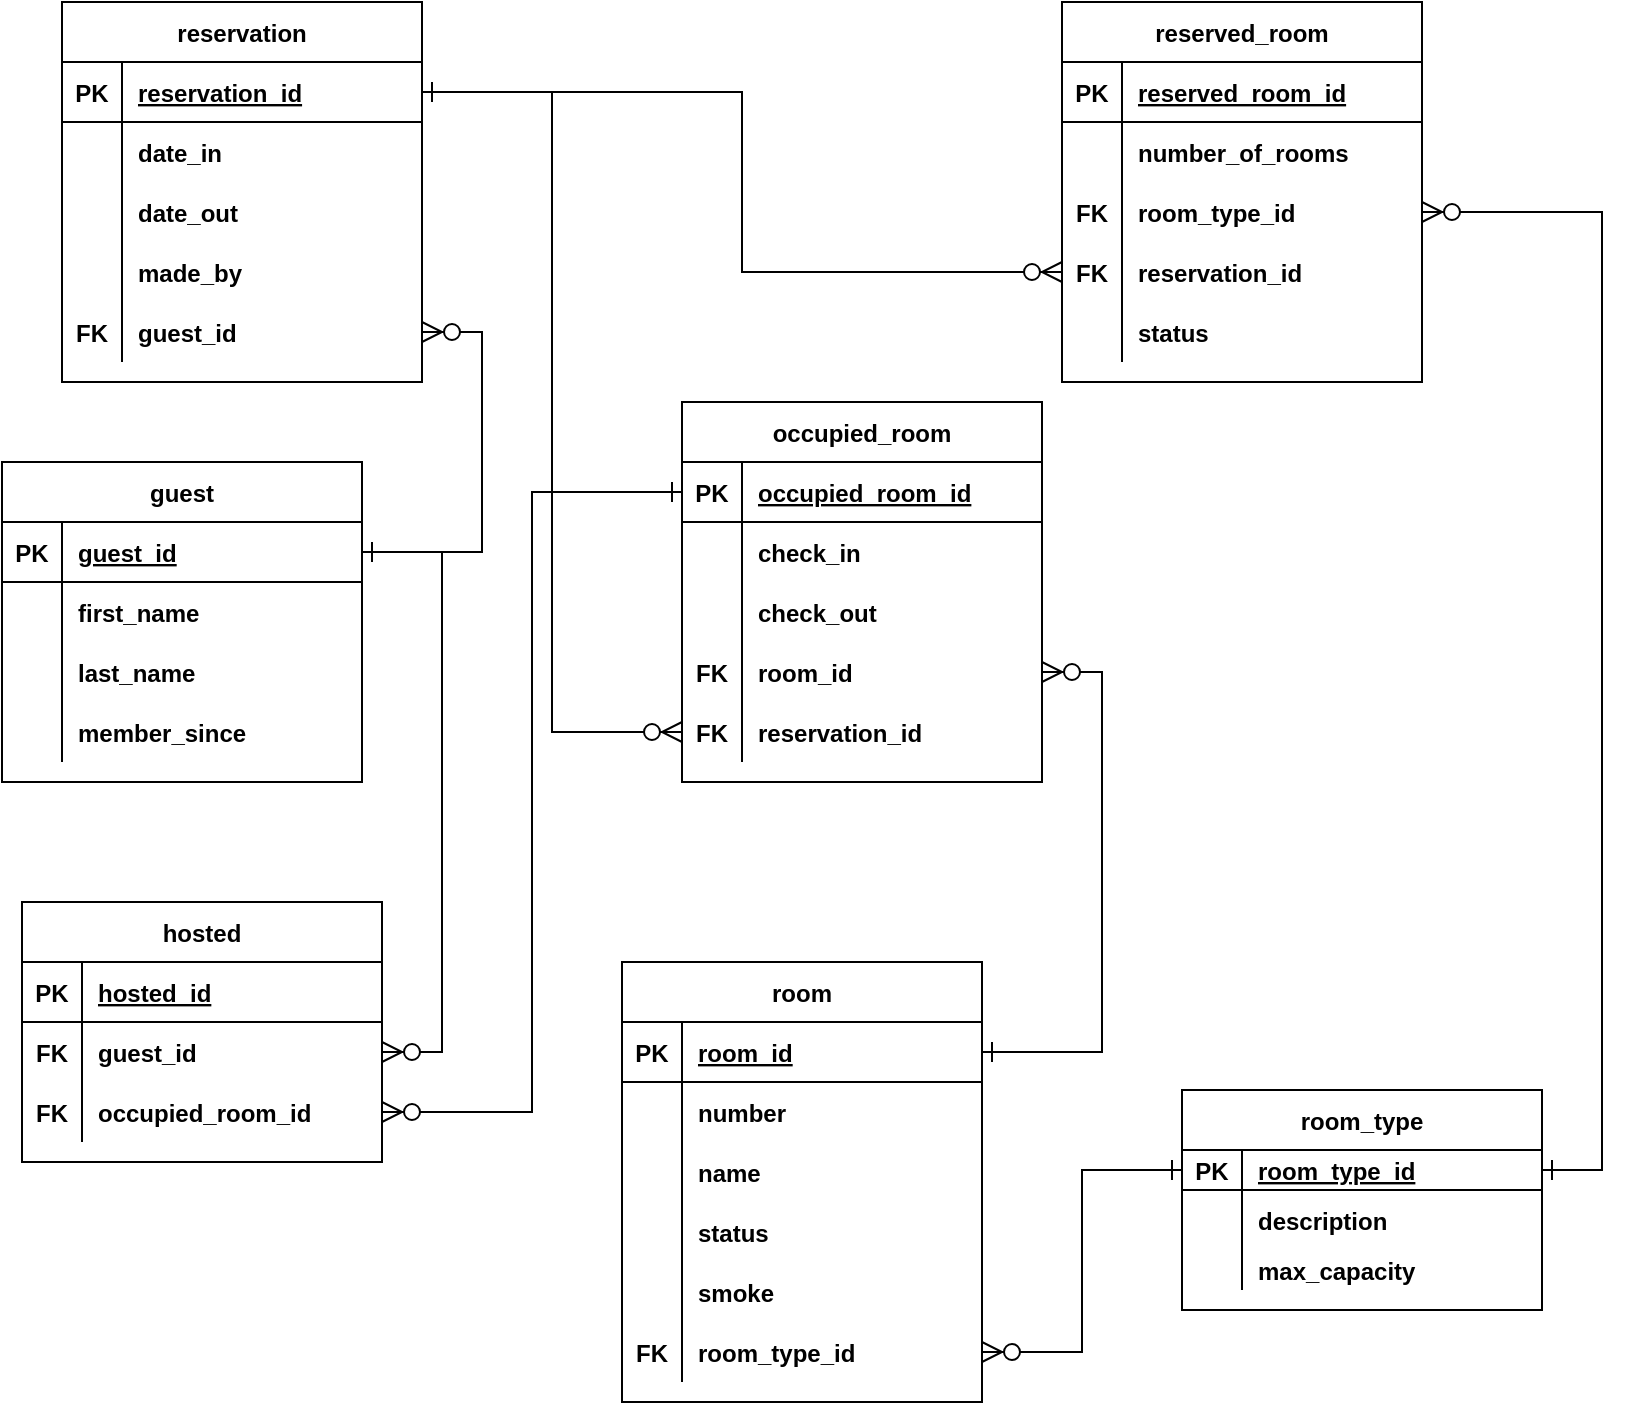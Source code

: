 <mxfile version="15.7.1" type="google"><diagram id="OgUnuyTudF1a64Y4O0cX" name="Page-1"><mxGraphModel dx="1113" dy="722" grid="1" gridSize="10" guides="1" tooltips="1" connect="1" arrows="1" fold="1" page="1" pageScale="1" pageWidth="827" pageHeight="1169" math="0" shadow="0"><root><mxCell id="0"/><mxCell id="1" parent="0"/><mxCell id="1w19duB_SmJUTlt6zAco-43" value="reserved_room" style="shape=table;startSize=30;container=1;collapsible=1;childLayout=tableLayout;fixedRows=1;rowLines=0;fontStyle=1;align=center;resizeLast=1;" vertex="1" parent="1"><mxGeometry x="560" y="40" width="180" height="190" as="geometry"/></mxCell><mxCell id="1w19duB_SmJUTlt6zAco-44" value="" style="shape=partialRectangle;collapsible=0;dropTarget=0;pointerEvents=0;fillColor=none;top=0;left=0;bottom=1;right=0;points=[[0,0.5],[1,0.5]];portConstraint=eastwest;" vertex="1" parent="1w19duB_SmJUTlt6zAco-43"><mxGeometry y="30" width="180" height="30" as="geometry"/></mxCell><mxCell id="1w19duB_SmJUTlt6zAco-45" value="PK" style="shape=partialRectangle;connectable=0;fillColor=none;top=0;left=0;bottom=0;right=0;fontStyle=1;overflow=hidden;" vertex="1" parent="1w19duB_SmJUTlt6zAco-44"><mxGeometry width="30" height="30" as="geometry"><mxRectangle width="30" height="30" as="alternateBounds"/></mxGeometry></mxCell><mxCell id="1w19duB_SmJUTlt6zAco-46" value="reserved_room_id" style="shape=partialRectangle;connectable=0;fillColor=none;top=0;left=0;bottom=0;right=0;align=left;spacingLeft=6;fontStyle=5;overflow=hidden;" vertex="1" parent="1w19duB_SmJUTlt6zAco-44"><mxGeometry x="30" width="150" height="30" as="geometry"><mxRectangle width="150" height="30" as="alternateBounds"/></mxGeometry></mxCell><mxCell id="1w19duB_SmJUTlt6zAco-47" value="" style="shape=partialRectangle;collapsible=0;dropTarget=0;pointerEvents=0;fillColor=none;top=0;left=0;bottom=0;right=0;points=[[0,0.5],[1,0.5]];portConstraint=eastwest;" vertex="1" parent="1w19duB_SmJUTlt6zAco-43"><mxGeometry y="60" width="180" height="30" as="geometry"/></mxCell><mxCell id="1w19duB_SmJUTlt6zAco-48" value="" style="shape=partialRectangle;connectable=0;fillColor=none;top=0;left=0;bottom=0;right=0;editable=1;overflow=hidden;" vertex="1" parent="1w19duB_SmJUTlt6zAco-47"><mxGeometry width="30" height="30" as="geometry"><mxRectangle width="30" height="30" as="alternateBounds"/></mxGeometry></mxCell><mxCell id="1w19duB_SmJUTlt6zAco-49" value="number_of_rooms" style="shape=partialRectangle;connectable=0;fillColor=none;top=0;left=0;bottom=0;right=0;align=left;spacingLeft=6;overflow=hidden;fontStyle=1" vertex="1" parent="1w19duB_SmJUTlt6zAco-47"><mxGeometry x="30" width="150" height="30" as="geometry"><mxRectangle width="150" height="30" as="alternateBounds"/></mxGeometry></mxCell><mxCell id="1w19duB_SmJUTlt6zAco-50" value="" style="shape=partialRectangle;collapsible=0;dropTarget=0;pointerEvents=0;fillColor=none;top=0;left=0;bottom=0;right=0;points=[[0,0.5],[1,0.5]];portConstraint=eastwest;" vertex="1" parent="1w19duB_SmJUTlt6zAco-43"><mxGeometry y="90" width="180" height="30" as="geometry"/></mxCell><mxCell id="1w19duB_SmJUTlt6zAco-51" value="FK" style="shape=partialRectangle;connectable=0;fillColor=none;top=0;left=0;bottom=0;right=0;editable=1;overflow=hidden;fontStyle=1" vertex="1" parent="1w19duB_SmJUTlt6zAco-50"><mxGeometry width="30" height="30" as="geometry"><mxRectangle width="30" height="30" as="alternateBounds"/></mxGeometry></mxCell><mxCell id="1w19duB_SmJUTlt6zAco-52" value="room_type_id" style="shape=partialRectangle;connectable=0;fillColor=none;top=0;left=0;bottom=0;right=0;align=left;spacingLeft=6;overflow=hidden;fontStyle=1" vertex="1" parent="1w19duB_SmJUTlt6zAco-50"><mxGeometry x="30" width="150" height="30" as="geometry"><mxRectangle width="150" height="30" as="alternateBounds"/></mxGeometry></mxCell><mxCell id="1w19duB_SmJUTlt6zAco-53" value="" style="shape=partialRectangle;collapsible=0;dropTarget=0;pointerEvents=0;fillColor=none;top=0;left=0;bottom=0;right=0;points=[[0,0.5],[1,0.5]];portConstraint=eastwest;" vertex="1" parent="1w19duB_SmJUTlt6zAco-43"><mxGeometry y="120" width="180" height="30" as="geometry"/></mxCell><mxCell id="1w19duB_SmJUTlt6zAco-54" value="FK" style="shape=partialRectangle;connectable=0;fillColor=none;top=0;left=0;bottom=0;right=0;editable=1;overflow=hidden;fontStyle=1" vertex="1" parent="1w19duB_SmJUTlt6zAco-53"><mxGeometry width="30" height="30" as="geometry"><mxRectangle width="30" height="30" as="alternateBounds"/></mxGeometry></mxCell><mxCell id="1w19duB_SmJUTlt6zAco-55" value="reservation_id" style="shape=partialRectangle;connectable=0;fillColor=none;top=0;left=0;bottom=0;right=0;align=left;spacingLeft=6;overflow=hidden;fontStyle=1" vertex="1" parent="1w19duB_SmJUTlt6zAco-53"><mxGeometry x="30" width="150" height="30" as="geometry"><mxRectangle width="150" height="30" as="alternateBounds"/></mxGeometry></mxCell><mxCell id="1w19duB_SmJUTlt6zAco-138" value="" style="shape=partialRectangle;collapsible=0;dropTarget=0;pointerEvents=0;fillColor=none;top=0;left=0;bottom=0;right=0;points=[[0,0.5],[1,0.5]];portConstraint=eastwest;" vertex="1" parent="1w19duB_SmJUTlt6zAco-43"><mxGeometry y="150" width="180" height="30" as="geometry"/></mxCell><mxCell id="1w19duB_SmJUTlt6zAco-139" value="" style="shape=partialRectangle;connectable=0;fillColor=none;top=0;left=0;bottom=0;right=0;editable=1;overflow=hidden;" vertex="1" parent="1w19duB_SmJUTlt6zAco-138"><mxGeometry width="30" height="30" as="geometry"><mxRectangle width="30" height="30" as="alternateBounds"/></mxGeometry></mxCell><mxCell id="1w19duB_SmJUTlt6zAco-140" value="status" style="shape=partialRectangle;connectable=0;fillColor=none;top=0;left=0;bottom=0;right=0;align=left;spacingLeft=6;overflow=hidden;fontStyle=1" vertex="1" parent="1w19duB_SmJUTlt6zAco-138"><mxGeometry x="30" width="150" height="30" as="geometry"><mxRectangle width="150" height="30" as="alternateBounds"/></mxGeometry></mxCell><mxCell id="1w19duB_SmJUTlt6zAco-56" value="guest" style="shape=table;startSize=30;container=1;collapsible=1;childLayout=tableLayout;fixedRows=1;rowLines=0;fontStyle=1;align=center;resizeLast=1;" vertex="1" parent="1"><mxGeometry x="30" y="270" width="180" height="160" as="geometry"/></mxCell><mxCell id="1w19duB_SmJUTlt6zAco-57" value="" style="shape=partialRectangle;collapsible=0;dropTarget=0;pointerEvents=0;fillColor=none;top=0;left=0;bottom=1;right=0;points=[[0,0.5],[1,0.5]];portConstraint=eastwest;" vertex="1" parent="1w19duB_SmJUTlt6zAco-56"><mxGeometry y="30" width="180" height="30" as="geometry"/></mxCell><mxCell id="1w19duB_SmJUTlt6zAco-58" value="PK" style="shape=partialRectangle;connectable=0;fillColor=none;top=0;left=0;bottom=0;right=0;fontStyle=1;overflow=hidden;" vertex="1" parent="1w19duB_SmJUTlt6zAco-57"><mxGeometry width="30" height="30" as="geometry"><mxRectangle width="30" height="30" as="alternateBounds"/></mxGeometry></mxCell><mxCell id="1w19duB_SmJUTlt6zAco-59" value="guest_id" style="shape=partialRectangle;connectable=0;fillColor=none;top=0;left=0;bottom=0;right=0;align=left;spacingLeft=6;fontStyle=5;overflow=hidden;" vertex="1" parent="1w19duB_SmJUTlt6zAco-57"><mxGeometry x="30" width="150" height="30" as="geometry"><mxRectangle width="150" height="30" as="alternateBounds"/></mxGeometry></mxCell><mxCell id="1w19duB_SmJUTlt6zAco-60" value="" style="shape=partialRectangle;collapsible=0;dropTarget=0;pointerEvents=0;fillColor=none;top=0;left=0;bottom=0;right=0;points=[[0,0.5],[1,0.5]];portConstraint=eastwest;" vertex="1" parent="1w19duB_SmJUTlt6zAco-56"><mxGeometry y="60" width="180" height="30" as="geometry"/></mxCell><mxCell id="1w19duB_SmJUTlt6zAco-61" value="" style="shape=partialRectangle;connectable=0;fillColor=none;top=0;left=0;bottom=0;right=0;editable=1;overflow=hidden;" vertex="1" parent="1w19duB_SmJUTlt6zAco-60"><mxGeometry width="30" height="30" as="geometry"><mxRectangle width="30" height="30" as="alternateBounds"/></mxGeometry></mxCell><mxCell id="1w19duB_SmJUTlt6zAco-62" value="first_name" style="shape=partialRectangle;connectable=0;fillColor=none;top=0;left=0;bottom=0;right=0;align=left;spacingLeft=6;overflow=hidden;fontStyle=1" vertex="1" parent="1w19duB_SmJUTlt6zAco-60"><mxGeometry x="30" width="150" height="30" as="geometry"><mxRectangle width="150" height="30" as="alternateBounds"/></mxGeometry></mxCell><mxCell id="1w19duB_SmJUTlt6zAco-63" value="" style="shape=partialRectangle;collapsible=0;dropTarget=0;pointerEvents=0;fillColor=none;top=0;left=0;bottom=0;right=0;points=[[0,0.5],[1,0.5]];portConstraint=eastwest;" vertex="1" parent="1w19duB_SmJUTlt6zAco-56"><mxGeometry y="90" width="180" height="30" as="geometry"/></mxCell><mxCell id="1w19duB_SmJUTlt6zAco-64" value="" style="shape=partialRectangle;connectable=0;fillColor=none;top=0;left=0;bottom=0;right=0;editable=1;overflow=hidden;" vertex="1" parent="1w19duB_SmJUTlt6zAco-63"><mxGeometry width="30" height="30" as="geometry"><mxRectangle width="30" height="30" as="alternateBounds"/></mxGeometry></mxCell><mxCell id="1w19duB_SmJUTlt6zAco-65" value="last_name" style="shape=partialRectangle;connectable=0;fillColor=none;top=0;left=0;bottom=0;right=0;align=left;spacingLeft=6;overflow=hidden;fontStyle=1" vertex="1" parent="1w19duB_SmJUTlt6zAco-63"><mxGeometry x="30" width="150" height="30" as="geometry"><mxRectangle width="150" height="30" as="alternateBounds"/></mxGeometry></mxCell><mxCell id="1w19duB_SmJUTlt6zAco-66" value="" style="shape=partialRectangle;collapsible=0;dropTarget=0;pointerEvents=0;fillColor=none;top=0;left=0;bottom=0;right=0;points=[[0,0.5],[1,0.5]];portConstraint=eastwest;" vertex="1" parent="1w19duB_SmJUTlt6zAco-56"><mxGeometry y="120" width="180" height="30" as="geometry"/></mxCell><mxCell id="1w19duB_SmJUTlt6zAco-67" value="" style="shape=partialRectangle;connectable=0;fillColor=none;top=0;left=0;bottom=0;right=0;editable=1;overflow=hidden;" vertex="1" parent="1w19duB_SmJUTlt6zAco-66"><mxGeometry width="30" height="30" as="geometry"><mxRectangle width="30" height="30" as="alternateBounds"/></mxGeometry></mxCell><mxCell id="1w19duB_SmJUTlt6zAco-68" value="member_since" style="shape=partialRectangle;connectable=0;fillColor=none;top=0;left=0;bottom=0;right=0;align=left;spacingLeft=6;overflow=hidden;fontStyle=1" vertex="1" parent="1w19duB_SmJUTlt6zAco-66"><mxGeometry x="30" width="150" height="30" as="geometry"><mxRectangle width="150" height="30" as="alternateBounds"/></mxGeometry></mxCell><mxCell id="1w19duB_SmJUTlt6zAco-69" value="reservation" style="shape=table;startSize=30;container=1;collapsible=1;childLayout=tableLayout;fixedRows=1;rowLines=0;fontStyle=1;align=center;resizeLast=1;" vertex="1" parent="1"><mxGeometry x="60" y="40" width="180" height="190" as="geometry"/></mxCell><mxCell id="1w19duB_SmJUTlt6zAco-70" value="" style="shape=partialRectangle;collapsible=0;dropTarget=0;pointerEvents=0;fillColor=none;top=0;left=0;bottom=1;right=0;points=[[0,0.5],[1,0.5]];portConstraint=eastwest;" vertex="1" parent="1w19duB_SmJUTlt6zAco-69"><mxGeometry y="30" width="180" height="30" as="geometry"/></mxCell><mxCell id="1w19duB_SmJUTlt6zAco-71" value="PK" style="shape=partialRectangle;connectable=0;fillColor=none;top=0;left=0;bottom=0;right=0;fontStyle=1;overflow=hidden;" vertex="1" parent="1w19duB_SmJUTlt6zAco-70"><mxGeometry width="30" height="30" as="geometry"><mxRectangle width="30" height="30" as="alternateBounds"/></mxGeometry></mxCell><mxCell id="1w19duB_SmJUTlt6zAco-72" value="reservation_id" style="shape=partialRectangle;connectable=0;fillColor=none;top=0;left=0;bottom=0;right=0;align=left;spacingLeft=6;fontStyle=5;overflow=hidden;" vertex="1" parent="1w19duB_SmJUTlt6zAco-70"><mxGeometry x="30" width="150" height="30" as="geometry"><mxRectangle width="150" height="30" as="alternateBounds"/></mxGeometry></mxCell><mxCell id="1w19duB_SmJUTlt6zAco-73" value="" style="shape=partialRectangle;collapsible=0;dropTarget=0;pointerEvents=0;fillColor=none;top=0;left=0;bottom=0;right=0;points=[[0,0.5],[1,0.5]];portConstraint=eastwest;" vertex="1" parent="1w19duB_SmJUTlt6zAco-69"><mxGeometry y="60" width="180" height="30" as="geometry"/></mxCell><mxCell id="1w19duB_SmJUTlt6zAco-74" value="" style="shape=partialRectangle;connectable=0;fillColor=none;top=0;left=0;bottom=0;right=0;editable=1;overflow=hidden;" vertex="1" parent="1w19duB_SmJUTlt6zAco-73"><mxGeometry width="30" height="30" as="geometry"><mxRectangle width="30" height="30" as="alternateBounds"/></mxGeometry></mxCell><mxCell id="1w19duB_SmJUTlt6zAco-75" value="date_in" style="shape=partialRectangle;connectable=0;fillColor=none;top=0;left=0;bottom=0;right=0;align=left;spacingLeft=6;overflow=hidden;fontStyle=1" vertex="1" parent="1w19duB_SmJUTlt6zAco-73"><mxGeometry x="30" width="150" height="30" as="geometry"><mxRectangle width="150" height="30" as="alternateBounds"/></mxGeometry></mxCell><mxCell id="1w19duB_SmJUTlt6zAco-76" value="" style="shape=partialRectangle;collapsible=0;dropTarget=0;pointerEvents=0;fillColor=none;top=0;left=0;bottom=0;right=0;points=[[0,0.5],[1,0.5]];portConstraint=eastwest;" vertex="1" parent="1w19duB_SmJUTlt6zAco-69"><mxGeometry y="90" width="180" height="30" as="geometry"/></mxCell><mxCell id="1w19duB_SmJUTlt6zAco-77" value="" style="shape=partialRectangle;connectable=0;fillColor=none;top=0;left=0;bottom=0;right=0;editable=1;overflow=hidden;" vertex="1" parent="1w19duB_SmJUTlt6zAco-76"><mxGeometry width="30" height="30" as="geometry"><mxRectangle width="30" height="30" as="alternateBounds"/></mxGeometry></mxCell><mxCell id="1w19duB_SmJUTlt6zAco-78" value="date_out" style="shape=partialRectangle;connectable=0;fillColor=none;top=0;left=0;bottom=0;right=0;align=left;spacingLeft=6;overflow=hidden;fontStyle=1" vertex="1" parent="1w19duB_SmJUTlt6zAco-76"><mxGeometry x="30" width="150" height="30" as="geometry"><mxRectangle width="150" height="30" as="alternateBounds"/></mxGeometry></mxCell><mxCell id="1w19duB_SmJUTlt6zAco-79" value="" style="shape=partialRectangle;collapsible=0;dropTarget=0;pointerEvents=0;fillColor=none;top=0;left=0;bottom=0;right=0;points=[[0,0.5],[1,0.5]];portConstraint=eastwest;" vertex="1" parent="1w19duB_SmJUTlt6zAco-69"><mxGeometry y="120" width="180" height="30" as="geometry"/></mxCell><mxCell id="1w19duB_SmJUTlt6zAco-80" value="" style="shape=partialRectangle;connectable=0;fillColor=none;top=0;left=0;bottom=0;right=0;editable=1;overflow=hidden;" vertex="1" parent="1w19duB_SmJUTlt6zAco-79"><mxGeometry width="30" height="30" as="geometry"><mxRectangle width="30" height="30" as="alternateBounds"/></mxGeometry></mxCell><mxCell id="1w19duB_SmJUTlt6zAco-81" value="made_by" style="shape=partialRectangle;connectable=0;fillColor=none;top=0;left=0;bottom=0;right=0;align=left;spacingLeft=6;overflow=hidden;fontStyle=1" vertex="1" parent="1w19duB_SmJUTlt6zAco-79"><mxGeometry x="30" width="150" height="30" as="geometry"><mxRectangle width="150" height="30" as="alternateBounds"/></mxGeometry></mxCell><mxCell id="1w19duB_SmJUTlt6zAco-135" value="" style="shape=partialRectangle;collapsible=0;dropTarget=0;pointerEvents=0;fillColor=none;top=0;left=0;bottom=0;right=0;points=[[0,0.5],[1,0.5]];portConstraint=eastwest;" vertex="1" parent="1w19duB_SmJUTlt6zAco-69"><mxGeometry y="150" width="180" height="30" as="geometry"/></mxCell><mxCell id="1w19duB_SmJUTlt6zAco-136" value="FK" style="shape=partialRectangle;connectable=0;fillColor=none;top=0;left=0;bottom=0;right=0;editable=1;overflow=hidden;fontStyle=1" vertex="1" parent="1w19duB_SmJUTlt6zAco-135"><mxGeometry width="30" height="30" as="geometry"><mxRectangle width="30" height="30" as="alternateBounds"/></mxGeometry></mxCell><mxCell id="1w19duB_SmJUTlt6zAco-137" value="guest_id" style="shape=partialRectangle;connectable=0;fillColor=none;top=0;left=0;bottom=0;right=0;align=left;spacingLeft=6;overflow=hidden;fontStyle=1" vertex="1" parent="1w19duB_SmJUTlt6zAco-135"><mxGeometry x="30" width="150" height="30" as="geometry"><mxRectangle width="150" height="30" as="alternateBounds"/></mxGeometry></mxCell><mxCell id="1w19duB_SmJUTlt6zAco-82" value="room_type" style="shape=table;startSize=30;container=1;collapsible=1;childLayout=tableLayout;fixedRows=1;rowLines=0;fontStyle=1;align=center;resizeLast=1;" vertex="1" parent="1"><mxGeometry x="620" y="584" width="180" height="110" as="geometry"/></mxCell><mxCell id="1w19duB_SmJUTlt6zAco-83" value="" style="shape=partialRectangle;collapsible=0;dropTarget=0;pointerEvents=0;fillColor=none;top=0;left=0;bottom=1;right=0;points=[[0,0.5],[1,0.5]];portConstraint=eastwest;" vertex="1" parent="1w19duB_SmJUTlt6zAco-82"><mxGeometry y="30" width="180" height="20" as="geometry"/></mxCell><mxCell id="1w19duB_SmJUTlt6zAco-84" value="PK" style="shape=partialRectangle;connectable=0;fillColor=none;top=0;left=0;bottom=0;right=0;fontStyle=1;overflow=hidden;" vertex="1" parent="1w19duB_SmJUTlt6zAco-83"><mxGeometry width="30" height="20" as="geometry"><mxRectangle width="30" height="20" as="alternateBounds"/></mxGeometry></mxCell><mxCell id="1w19duB_SmJUTlt6zAco-85" value="room_type_id" style="shape=partialRectangle;connectable=0;fillColor=none;top=0;left=0;bottom=0;right=0;align=left;spacingLeft=6;fontStyle=5;overflow=hidden;" vertex="1" parent="1w19duB_SmJUTlt6zAco-83"><mxGeometry x="30" width="150" height="20" as="geometry"><mxRectangle width="150" height="20" as="alternateBounds"/></mxGeometry></mxCell><mxCell id="1w19duB_SmJUTlt6zAco-86" value="" style="shape=partialRectangle;collapsible=0;dropTarget=0;pointerEvents=0;fillColor=none;top=0;left=0;bottom=0;right=0;points=[[0,0.5],[1,0.5]];portConstraint=eastwest;" vertex="1" parent="1w19duB_SmJUTlt6zAco-82"><mxGeometry y="50" width="180" height="30" as="geometry"/></mxCell><mxCell id="1w19duB_SmJUTlt6zAco-87" value="" style="shape=partialRectangle;connectable=0;fillColor=none;top=0;left=0;bottom=0;right=0;editable=1;overflow=hidden;" vertex="1" parent="1w19duB_SmJUTlt6zAco-86"><mxGeometry width="30" height="30" as="geometry"><mxRectangle width="30" height="30" as="alternateBounds"/></mxGeometry></mxCell><mxCell id="1w19duB_SmJUTlt6zAco-88" value="description" style="shape=partialRectangle;connectable=0;fillColor=none;top=0;left=0;bottom=0;right=0;align=left;spacingLeft=6;overflow=hidden;fontStyle=1" vertex="1" parent="1w19duB_SmJUTlt6zAco-86"><mxGeometry x="30" width="150" height="30" as="geometry"><mxRectangle width="150" height="30" as="alternateBounds"/></mxGeometry></mxCell><mxCell id="1w19duB_SmJUTlt6zAco-89" value="" style="shape=partialRectangle;collapsible=0;dropTarget=0;pointerEvents=0;fillColor=none;top=0;left=0;bottom=0;right=0;points=[[0,0.5],[1,0.5]];portConstraint=eastwest;" vertex="1" parent="1w19duB_SmJUTlt6zAco-82"><mxGeometry y="80" width="180" height="20" as="geometry"/></mxCell><mxCell id="1w19duB_SmJUTlt6zAco-90" value="" style="shape=partialRectangle;connectable=0;fillColor=none;top=0;left=0;bottom=0;right=0;editable=1;overflow=hidden;" vertex="1" parent="1w19duB_SmJUTlt6zAco-89"><mxGeometry width="30" height="20" as="geometry"><mxRectangle width="30" height="20" as="alternateBounds"/></mxGeometry></mxCell><mxCell id="1w19duB_SmJUTlt6zAco-91" value="max_capacity" style="shape=partialRectangle;connectable=0;fillColor=none;top=0;left=0;bottom=0;right=0;align=left;spacingLeft=6;overflow=hidden;fontStyle=1" vertex="1" parent="1w19duB_SmJUTlt6zAco-89"><mxGeometry x="30" width="150" height="20" as="geometry"><mxRectangle width="150" height="20" as="alternateBounds"/></mxGeometry></mxCell><mxCell id="1w19duB_SmJUTlt6zAco-95" value="hosted" style="shape=table;startSize=30;container=1;collapsible=1;childLayout=tableLayout;fixedRows=1;rowLines=0;fontStyle=1;align=center;resizeLast=1;" vertex="1" parent="1"><mxGeometry x="40" y="490" width="180" height="130" as="geometry"/></mxCell><mxCell id="1w19duB_SmJUTlt6zAco-96" value="" style="shape=partialRectangle;collapsible=0;dropTarget=0;pointerEvents=0;fillColor=none;top=0;left=0;bottom=1;right=0;points=[[0,0.5],[1,0.5]];portConstraint=eastwest;" vertex="1" parent="1w19duB_SmJUTlt6zAco-95"><mxGeometry y="30" width="180" height="30" as="geometry"/></mxCell><mxCell id="1w19duB_SmJUTlt6zAco-97" value="PK" style="shape=partialRectangle;connectable=0;fillColor=none;top=0;left=0;bottom=0;right=0;fontStyle=1;overflow=hidden;" vertex="1" parent="1w19duB_SmJUTlt6zAco-96"><mxGeometry width="30" height="30" as="geometry"><mxRectangle width="30" height="30" as="alternateBounds"/></mxGeometry></mxCell><mxCell id="1w19duB_SmJUTlt6zAco-98" value="hosted_id" style="shape=partialRectangle;connectable=0;fillColor=none;top=0;left=0;bottom=0;right=0;align=left;spacingLeft=6;fontStyle=5;overflow=hidden;" vertex="1" parent="1w19duB_SmJUTlt6zAco-96"><mxGeometry x="30" width="150" height="30" as="geometry"><mxRectangle width="150" height="30" as="alternateBounds"/></mxGeometry></mxCell><mxCell id="1w19duB_SmJUTlt6zAco-99" value="" style="shape=partialRectangle;collapsible=0;dropTarget=0;pointerEvents=0;fillColor=none;top=0;left=0;bottom=0;right=0;points=[[0,0.5],[1,0.5]];portConstraint=eastwest;" vertex="1" parent="1w19duB_SmJUTlt6zAco-95"><mxGeometry y="60" width="180" height="30" as="geometry"/></mxCell><mxCell id="1w19duB_SmJUTlt6zAco-100" value="FK" style="shape=partialRectangle;connectable=0;fillColor=none;top=0;left=0;bottom=0;right=0;editable=1;overflow=hidden;fontStyle=1" vertex="1" parent="1w19duB_SmJUTlt6zAco-99"><mxGeometry width="30" height="30" as="geometry"><mxRectangle width="30" height="30" as="alternateBounds"/></mxGeometry></mxCell><mxCell id="1w19duB_SmJUTlt6zAco-101" value="guest_id" style="shape=partialRectangle;connectable=0;fillColor=none;top=0;left=0;bottom=0;right=0;align=left;spacingLeft=6;overflow=hidden;fontStyle=1" vertex="1" parent="1w19duB_SmJUTlt6zAco-99"><mxGeometry x="30" width="150" height="30" as="geometry"><mxRectangle width="150" height="30" as="alternateBounds"/></mxGeometry></mxCell><mxCell id="1w19duB_SmJUTlt6zAco-102" value="" style="shape=partialRectangle;collapsible=0;dropTarget=0;pointerEvents=0;fillColor=none;top=0;left=0;bottom=0;right=0;points=[[0,0.5],[1,0.5]];portConstraint=eastwest;" vertex="1" parent="1w19duB_SmJUTlt6zAco-95"><mxGeometry y="90" width="180" height="30" as="geometry"/></mxCell><mxCell id="1w19duB_SmJUTlt6zAco-103" value="FK" style="shape=partialRectangle;connectable=0;fillColor=none;top=0;left=0;bottom=0;right=0;editable=1;overflow=hidden;fontStyle=1" vertex="1" parent="1w19duB_SmJUTlt6zAco-102"><mxGeometry width="30" height="30" as="geometry"><mxRectangle width="30" height="30" as="alternateBounds"/></mxGeometry></mxCell><mxCell id="1w19duB_SmJUTlt6zAco-104" value="occupied_room_id" style="shape=partialRectangle;connectable=0;fillColor=none;top=0;left=0;bottom=0;right=0;align=left;spacingLeft=6;overflow=hidden;fontStyle=1" vertex="1" parent="1w19duB_SmJUTlt6zAco-102"><mxGeometry x="30" width="150" height="30" as="geometry"><mxRectangle width="150" height="30" as="alternateBounds"/></mxGeometry></mxCell><mxCell id="1w19duB_SmJUTlt6zAco-108" value="occupied_room" style="shape=table;startSize=30;container=1;collapsible=1;childLayout=tableLayout;fixedRows=1;rowLines=0;fontStyle=1;align=center;resizeLast=1;" vertex="1" parent="1"><mxGeometry x="370" y="240" width="180" height="190" as="geometry"/></mxCell><mxCell id="1w19duB_SmJUTlt6zAco-109" value="" style="shape=partialRectangle;collapsible=0;dropTarget=0;pointerEvents=0;fillColor=none;top=0;left=0;bottom=1;right=0;points=[[0,0.5],[1,0.5]];portConstraint=eastwest;" vertex="1" parent="1w19duB_SmJUTlt6zAco-108"><mxGeometry y="30" width="180" height="30" as="geometry"/></mxCell><mxCell id="1w19duB_SmJUTlt6zAco-110" value="PK" style="shape=partialRectangle;connectable=0;fillColor=none;top=0;left=0;bottom=0;right=0;fontStyle=1;overflow=hidden;" vertex="1" parent="1w19duB_SmJUTlt6zAco-109"><mxGeometry width="30" height="30" as="geometry"><mxRectangle width="30" height="30" as="alternateBounds"/></mxGeometry></mxCell><mxCell id="1w19duB_SmJUTlt6zAco-111" value="occupied_room_id" style="shape=partialRectangle;connectable=0;fillColor=none;top=0;left=0;bottom=0;right=0;align=left;spacingLeft=6;fontStyle=5;overflow=hidden;" vertex="1" parent="1w19duB_SmJUTlt6zAco-109"><mxGeometry x="30" width="150" height="30" as="geometry"><mxRectangle width="150" height="30" as="alternateBounds"/></mxGeometry></mxCell><mxCell id="1w19duB_SmJUTlt6zAco-112" value="" style="shape=partialRectangle;collapsible=0;dropTarget=0;pointerEvents=0;fillColor=none;top=0;left=0;bottom=0;right=0;points=[[0,0.5],[1,0.5]];portConstraint=eastwest;" vertex="1" parent="1w19duB_SmJUTlt6zAco-108"><mxGeometry y="60" width="180" height="30" as="geometry"/></mxCell><mxCell id="1w19duB_SmJUTlt6zAco-113" value="" style="shape=partialRectangle;connectable=0;fillColor=none;top=0;left=0;bottom=0;right=0;editable=1;overflow=hidden;" vertex="1" parent="1w19duB_SmJUTlt6zAco-112"><mxGeometry width="30" height="30" as="geometry"><mxRectangle width="30" height="30" as="alternateBounds"/></mxGeometry></mxCell><mxCell id="1w19duB_SmJUTlt6zAco-114" value="check_in" style="shape=partialRectangle;connectable=0;fillColor=none;top=0;left=0;bottom=0;right=0;align=left;spacingLeft=6;overflow=hidden;fontStyle=1" vertex="1" parent="1w19duB_SmJUTlt6zAco-112"><mxGeometry x="30" width="150" height="30" as="geometry"><mxRectangle width="150" height="30" as="alternateBounds"/></mxGeometry></mxCell><mxCell id="1w19duB_SmJUTlt6zAco-115" value="" style="shape=partialRectangle;collapsible=0;dropTarget=0;pointerEvents=0;fillColor=none;top=0;left=0;bottom=0;right=0;points=[[0,0.5],[1,0.5]];portConstraint=eastwest;" vertex="1" parent="1w19duB_SmJUTlt6zAco-108"><mxGeometry y="90" width="180" height="30" as="geometry"/></mxCell><mxCell id="1w19duB_SmJUTlt6zAco-116" value="" style="shape=partialRectangle;connectable=0;fillColor=none;top=0;left=0;bottom=0;right=0;editable=1;overflow=hidden;" vertex="1" parent="1w19duB_SmJUTlt6zAco-115"><mxGeometry width="30" height="30" as="geometry"><mxRectangle width="30" height="30" as="alternateBounds"/></mxGeometry></mxCell><mxCell id="1w19duB_SmJUTlt6zAco-117" value="check_out" style="shape=partialRectangle;connectable=0;fillColor=none;top=0;left=0;bottom=0;right=0;align=left;spacingLeft=6;overflow=hidden;fontStyle=1" vertex="1" parent="1w19duB_SmJUTlt6zAco-115"><mxGeometry x="30" width="150" height="30" as="geometry"><mxRectangle width="150" height="30" as="alternateBounds"/></mxGeometry></mxCell><mxCell id="1w19duB_SmJUTlt6zAco-118" value="" style="shape=partialRectangle;collapsible=0;dropTarget=0;pointerEvents=0;fillColor=none;top=0;left=0;bottom=0;right=0;points=[[0,0.5],[1,0.5]];portConstraint=eastwest;" vertex="1" parent="1w19duB_SmJUTlt6zAco-108"><mxGeometry y="120" width="180" height="30" as="geometry"/></mxCell><mxCell id="1w19duB_SmJUTlt6zAco-119" value="FK" style="shape=partialRectangle;connectable=0;fillColor=none;top=0;left=0;bottom=0;right=0;editable=1;overflow=hidden;fontStyle=1" vertex="1" parent="1w19duB_SmJUTlt6zAco-118"><mxGeometry width="30" height="30" as="geometry"><mxRectangle width="30" height="30" as="alternateBounds"/></mxGeometry></mxCell><mxCell id="1w19duB_SmJUTlt6zAco-120" value="room_id" style="shape=partialRectangle;connectable=0;fillColor=none;top=0;left=0;bottom=0;right=0;align=left;spacingLeft=6;overflow=hidden;fontStyle=1" vertex="1" parent="1w19duB_SmJUTlt6zAco-118"><mxGeometry x="30" width="150" height="30" as="geometry"><mxRectangle width="150" height="30" as="alternateBounds"/></mxGeometry></mxCell><mxCell id="1w19duB_SmJUTlt6zAco-141" value="" style="shape=partialRectangle;collapsible=0;dropTarget=0;pointerEvents=0;fillColor=none;top=0;left=0;bottom=0;right=0;points=[[0,0.5],[1,0.5]];portConstraint=eastwest;" vertex="1" parent="1w19duB_SmJUTlt6zAco-108"><mxGeometry y="150" width="180" height="30" as="geometry"/></mxCell><mxCell id="1w19duB_SmJUTlt6zAco-142" value="FK" style="shape=partialRectangle;connectable=0;fillColor=none;top=0;left=0;bottom=0;right=0;editable=1;overflow=hidden;fontStyle=1" vertex="1" parent="1w19duB_SmJUTlt6zAco-141"><mxGeometry width="30" height="30" as="geometry"><mxRectangle width="30" height="30" as="alternateBounds"/></mxGeometry></mxCell><mxCell id="1w19duB_SmJUTlt6zAco-143" value="reservation_id" style="shape=partialRectangle;connectable=0;fillColor=none;top=0;left=0;bottom=0;right=0;align=left;spacingLeft=6;overflow=hidden;fontStyle=1" vertex="1" parent="1w19duB_SmJUTlt6zAco-141"><mxGeometry x="30" width="150" height="30" as="geometry"><mxRectangle width="150" height="30" as="alternateBounds"/></mxGeometry></mxCell><mxCell id="1w19duB_SmJUTlt6zAco-122" value="room" style="shape=table;startSize=30;container=1;collapsible=1;childLayout=tableLayout;fixedRows=1;rowLines=0;fontStyle=1;align=center;resizeLast=1;" vertex="1" parent="1"><mxGeometry x="340" y="520" width="180" height="220" as="geometry"/></mxCell><mxCell id="1w19duB_SmJUTlt6zAco-123" value="" style="shape=partialRectangle;collapsible=0;dropTarget=0;pointerEvents=0;fillColor=none;top=0;left=0;bottom=1;right=0;points=[[0,0.5],[1,0.5]];portConstraint=eastwest;" vertex="1" parent="1w19duB_SmJUTlt6zAco-122"><mxGeometry y="30" width="180" height="30" as="geometry"/></mxCell><mxCell id="1w19duB_SmJUTlt6zAco-124" value="PK" style="shape=partialRectangle;connectable=0;fillColor=none;top=0;left=0;bottom=0;right=0;fontStyle=1;overflow=hidden;" vertex="1" parent="1w19duB_SmJUTlt6zAco-123"><mxGeometry width="30" height="30" as="geometry"><mxRectangle width="30" height="30" as="alternateBounds"/></mxGeometry></mxCell><mxCell id="1w19duB_SmJUTlt6zAco-125" value="room_id" style="shape=partialRectangle;connectable=0;fillColor=none;top=0;left=0;bottom=0;right=0;align=left;spacingLeft=6;fontStyle=5;overflow=hidden;" vertex="1" parent="1w19duB_SmJUTlt6zAco-123"><mxGeometry x="30" width="150" height="30" as="geometry"><mxRectangle width="150" height="30" as="alternateBounds"/></mxGeometry></mxCell><mxCell id="1w19duB_SmJUTlt6zAco-126" value="" style="shape=partialRectangle;collapsible=0;dropTarget=0;pointerEvents=0;fillColor=none;top=0;left=0;bottom=0;right=0;points=[[0,0.5],[1,0.5]];portConstraint=eastwest;" vertex="1" parent="1w19duB_SmJUTlt6zAco-122"><mxGeometry y="60" width="180" height="30" as="geometry"/></mxCell><mxCell id="1w19duB_SmJUTlt6zAco-127" value="" style="shape=partialRectangle;connectable=0;fillColor=none;top=0;left=0;bottom=0;right=0;editable=1;overflow=hidden;" vertex="1" parent="1w19duB_SmJUTlt6zAco-126"><mxGeometry width="30" height="30" as="geometry"><mxRectangle width="30" height="30" as="alternateBounds"/></mxGeometry></mxCell><mxCell id="1w19duB_SmJUTlt6zAco-128" value="number" style="shape=partialRectangle;connectable=0;fillColor=none;top=0;left=0;bottom=0;right=0;align=left;spacingLeft=6;overflow=hidden;fontStyle=1" vertex="1" parent="1w19duB_SmJUTlt6zAco-126"><mxGeometry x="30" width="150" height="30" as="geometry"><mxRectangle width="150" height="30" as="alternateBounds"/></mxGeometry></mxCell><mxCell id="1w19duB_SmJUTlt6zAco-129" value="" style="shape=partialRectangle;collapsible=0;dropTarget=0;pointerEvents=0;fillColor=none;top=0;left=0;bottom=0;right=0;points=[[0,0.5],[1,0.5]];portConstraint=eastwest;" vertex="1" parent="1w19duB_SmJUTlt6zAco-122"><mxGeometry y="90" width="180" height="30" as="geometry"/></mxCell><mxCell id="1w19duB_SmJUTlt6zAco-130" value="" style="shape=partialRectangle;connectable=0;fillColor=none;top=0;left=0;bottom=0;right=0;editable=1;overflow=hidden;" vertex="1" parent="1w19duB_SmJUTlt6zAco-129"><mxGeometry width="30" height="30" as="geometry"><mxRectangle width="30" height="30" as="alternateBounds"/></mxGeometry></mxCell><mxCell id="1w19duB_SmJUTlt6zAco-131" value="name" style="shape=partialRectangle;connectable=0;fillColor=none;top=0;left=0;bottom=0;right=0;align=left;spacingLeft=6;overflow=hidden;fontStyle=1" vertex="1" parent="1w19duB_SmJUTlt6zAco-129"><mxGeometry x="30" width="150" height="30" as="geometry"><mxRectangle width="150" height="30" as="alternateBounds"/></mxGeometry></mxCell><mxCell id="1w19duB_SmJUTlt6zAco-132" value="" style="shape=partialRectangle;collapsible=0;dropTarget=0;pointerEvents=0;fillColor=none;top=0;left=0;bottom=0;right=0;points=[[0,0.5],[1,0.5]];portConstraint=eastwest;" vertex="1" parent="1w19duB_SmJUTlt6zAco-122"><mxGeometry y="120" width="180" height="30" as="geometry"/></mxCell><mxCell id="1w19duB_SmJUTlt6zAco-133" value="" style="shape=partialRectangle;connectable=0;fillColor=none;top=0;left=0;bottom=0;right=0;editable=1;overflow=hidden;" vertex="1" parent="1w19duB_SmJUTlt6zAco-132"><mxGeometry width="30" height="30" as="geometry"><mxRectangle width="30" height="30" as="alternateBounds"/></mxGeometry></mxCell><mxCell id="1w19duB_SmJUTlt6zAco-134" value="status" style="shape=partialRectangle;connectable=0;fillColor=none;top=0;left=0;bottom=0;right=0;align=left;spacingLeft=6;overflow=hidden;fontStyle=1" vertex="1" parent="1w19duB_SmJUTlt6zAco-132"><mxGeometry x="30" width="150" height="30" as="geometry"><mxRectangle width="150" height="30" as="alternateBounds"/></mxGeometry></mxCell><mxCell id="1w19duB_SmJUTlt6zAco-144" value="" style="shape=partialRectangle;collapsible=0;dropTarget=0;pointerEvents=0;fillColor=none;top=0;left=0;bottom=0;right=0;points=[[0,0.5],[1,0.5]];portConstraint=eastwest;" vertex="1" parent="1w19duB_SmJUTlt6zAco-122"><mxGeometry y="150" width="180" height="30" as="geometry"/></mxCell><mxCell id="1w19duB_SmJUTlt6zAco-145" value="" style="shape=partialRectangle;connectable=0;fillColor=none;top=0;left=0;bottom=0;right=0;editable=1;overflow=hidden;" vertex="1" parent="1w19duB_SmJUTlt6zAco-144"><mxGeometry width="30" height="30" as="geometry"><mxRectangle width="30" height="30" as="alternateBounds"/></mxGeometry></mxCell><mxCell id="1w19duB_SmJUTlt6zAco-146" value="smoke" style="shape=partialRectangle;connectable=0;fillColor=none;top=0;left=0;bottom=0;right=0;align=left;spacingLeft=6;overflow=hidden;fontStyle=1" vertex="1" parent="1w19duB_SmJUTlt6zAco-144"><mxGeometry x="30" width="150" height="30" as="geometry"><mxRectangle width="150" height="30" as="alternateBounds"/></mxGeometry></mxCell><mxCell id="1w19duB_SmJUTlt6zAco-147" value="" style="shape=partialRectangle;collapsible=0;dropTarget=0;pointerEvents=0;fillColor=none;top=0;left=0;bottom=0;right=0;points=[[0,0.5],[1,0.5]];portConstraint=eastwest;" vertex="1" parent="1w19duB_SmJUTlt6zAco-122"><mxGeometry y="180" width="180" height="30" as="geometry"/></mxCell><mxCell id="1w19duB_SmJUTlt6zAco-148" value="FK" style="shape=partialRectangle;connectable=0;fillColor=none;top=0;left=0;bottom=0;right=0;editable=1;overflow=hidden;fontStyle=1" vertex="1" parent="1w19duB_SmJUTlt6zAco-147"><mxGeometry width="30" height="30" as="geometry"><mxRectangle width="30" height="30" as="alternateBounds"/></mxGeometry></mxCell><mxCell id="1w19duB_SmJUTlt6zAco-149" value="room_type_id" style="shape=partialRectangle;connectable=0;fillColor=none;top=0;left=0;bottom=0;right=0;align=left;spacingLeft=6;overflow=hidden;fontStyle=1" vertex="1" parent="1w19duB_SmJUTlt6zAco-147"><mxGeometry x="30" width="150" height="30" as="geometry"><mxRectangle width="150" height="30" as="alternateBounds"/></mxGeometry></mxCell><mxCell id="1w19duB_SmJUTlt6zAco-152" value="" style="edgeStyle=elbowEdgeStyle;fontSize=12;html=1;endArrow=ERzeroToMany;startArrow=ERone;rounded=0;endSize=8;startSize=8;startFill=0;" edge="1" parent="1" source="1w19duB_SmJUTlt6zAco-70" target="1w19duB_SmJUTlt6zAco-53"><mxGeometry width="100" height="100" relative="1" as="geometry"><mxPoint x="310" y="250" as="sourcePoint"/><mxPoint x="410" y="150" as="targetPoint"/></mxGeometry></mxCell><mxCell id="1w19duB_SmJUTlt6zAco-153" value="" style="edgeStyle=entityRelationEdgeStyle;fontSize=12;html=1;endArrow=ERzeroToMany;startArrow=ERone;rounded=0;endSize=8;startSize=8;startFill=0;" edge="1" parent="1" source="1w19duB_SmJUTlt6zAco-57" target="1w19duB_SmJUTlt6zAco-135"><mxGeometry width="100" height="100" relative="1" as="geometry"><mxPoint x="250" y="95" as="sourcePoint"/><mxPoint x="570" y="185" as="targetPoint"/></mxGeometry></mxCell><mxCell id="1w19duB_SmJUTlt6zAco-154" value="" style="edgeStyle=entityRelationEdgeStyle;fontSize=12;html=1;endArrow=ERzeroToMany;startArrow=ERone;rounded=0;endSize=8;startSize=8;startFill=0;" edge="1" parent="1" source="1w19duB_SmJUTlt6zAco-83" target="1w19duB_SmJUTlt6zAco-50"><mxGeometry width="100" height="100" relative="1" as="geometry"><mxPoint x="260" y="105" as="sourcePoint"/><mxPoint x="570" y="180" as="targetPoint"/></mxGeometry></mxCell><mxCell id="1w19duB_SmJUTlt6zAco-155" value="" style="edgeStyle=elbowEdgeStyle;fontSize=12;html=1;endArrow=ERzeroToMany;startArrow=ERone;rounded=0;endSize=8;startSize=8;startFill=0;" edge="1" parent="1" source="1w19duB_SmJUTlt6zAco-83" target="1w19duB_SmJUTlt6zAco-147"><mxGeometry width="100" height="100" relative="1" as="geometry"><mxPoint x="480" y="660" as="sourcePoint"/><mxPoint x="610" y="720" as="targetPoint"/></mxGeometry></mxCell><mxCell id="1w19duB_SmJUTlt6zAco-156" value="" style="edgeStyle=entityRelationEdgeStyle;fontSize=12;html=1;endArrow=ERzeroToMany;startArrow=ERone;rounded=0;endSize=8;startSize=8;startFill=0;" edge="1" parent="1" source="1w19duB_SmJUTlt6zAco-123" target="1w19duB_SmJUTlt6zAco-118"><mxGeometry width="100" height="100" relative="1" as="geometry"><mxPoint x="350" y="692" as="sourcePoint"/><mxPoint x="350" y="477" as="targetPoint"/></mxGeometry></mxCell><mxCell id="1w19duB_SmJUTlt6zAco-157" value="" style="edgeStyle=elbowEdgeStyle;fontSize=12;html=1;endArrow=ERzeroToMany;startArrow=ERone;rounded=0;endSize=8;startSize=8;startFill=0;" edge="1" parent="1" source="1w19duB_SmJUTlt6zAco-70" target="1w19duB_SmJUTlt6zAco-141"><mxGeometry width="100" height="100" relative="1" as="geometry"><mxPoint x="20" y="250" as="sourcePoint"/><mxPoint x="90" y="510" as="targetPoint"/></mxGeometry></mxCell><mxCell id="1w19duB_SmJUTlt6zAco-158" value="" style="edgeStyle=entityRelationEdgeStyle;fontSize=12;html=1;endArrow=ERzeroToMany;startArrow=ERone;rounded=0;endSize=8;startSize=8;startFill=0;exitX=1;exitY=0.5;exitDx=0;exitDy=0;" edge="1" parent="1" source="1w19duB_SmJUTlt6zAco-57" target="1w19duB_SmJUTlt6zAco-99"><mxGeometry width="100" height="100" relative="1" as="geometry"><mxPoint x="280" y="570" as="sourcePoint"/><mxPoint x="310" y="460" as="targetPoint"/></mxGeometry></mxCell><mxCell id="1w19duB_SmJUTlt6zAco-159" value="" style="edgeStyle=elbowEdgeStyle;fontSize=12;html=1;endArrow=ERzeroToMany;startArrow=ERone;rounded=0;endSize=8;startSize=8;startFill=0;" edge="1" parent="1" source="1w19duB_SmJUTlt6zAco-109" target="1w19duB_SmJUTlt6zAco-102"><mxGeometry width="100" height="100" relative="1" as="geometry"><mxPoint x="384" y="570" as="sourcePoint"/><mxPoint x="414" y="460" as="targetPoint"/></mxGeometry></mxCell></root></mxGraphModel></diagram></mxfile>